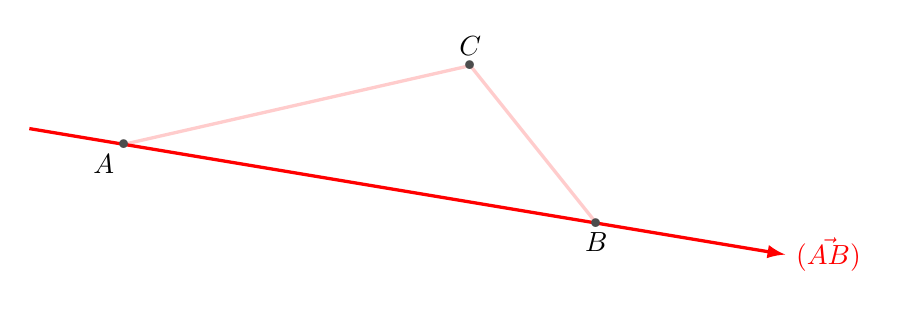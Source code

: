 ﻿\begin{tikzpicture}[scale=2]
\coordinate (A) at (0,0);
\coordinate (B) at (3,-0.5);
\coordinate (C) at (2.2,0.5);

\draw[red!20, very thick] (A) -- (C) -- (B);

\draw[->,>=latex, red, very thick] ($(A)!-0.2!(B)$) -- (A) --  ($(B)!-0.4!(A)$) node[right] {$(\vec{AB})$};
\node at (A) [below left] {$A$};
\node at (B) [below] {$B$};
\node at (C) [above] {$C$};

\path (A) node[scale=3,black!70]{.};
\path (B) node[scale=3,black!70]{.};
\path (C) node[scale=3,black!70]{.};

\end{tikzpicture}